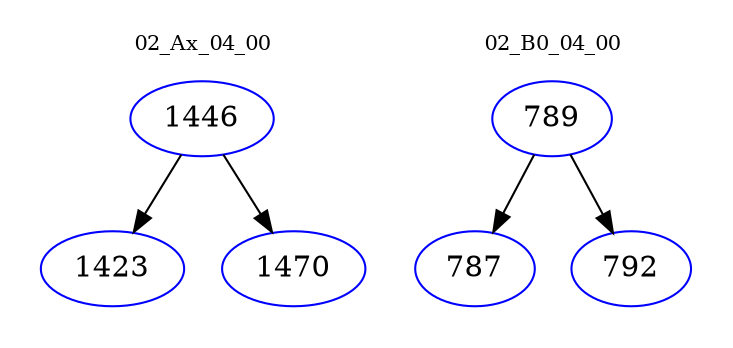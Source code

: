 digraph{
subgraph cluster_0 {
color = white
label = "02_Ax_04_00";
fontsize=10;
T0_1446 [label="1446", color="blue"]
T0_1446 -> T0_1423 [color="black"]
T0_1423 [label="1423", color="blue"]
T0_1446 -> T0_1470 [color="black"]
T0_1470 [label="1470", color="blue"]
}
subgraph cluster_1 {
color = white
label = "02_B0_04_00";
fontsize=10;
T1_789 [label="789", color="blue"]
T1_789 -> T1_787 [color="black"]
T1_787 [label="787", color="blue"]
T1_789 -> T1_792 [color="black"]
T1_792 [label="792", color="blue"]
}
}
